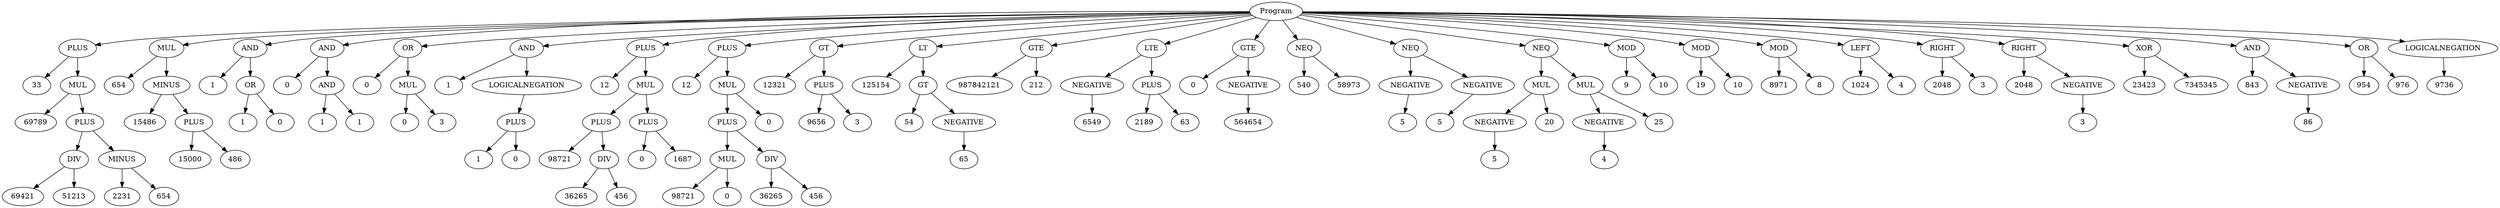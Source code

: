 digraph ExpressionGraph {
4398671312 [label="Program"];
4398671312 -> 4398663376;
4398663376 [label="PLUS"];
4398663376 -> 4397025936;
4398663376 -> 4398663312;
4397025936 [label="33"];
4398663312 [label="MUL"];
4398663312 -> 4397036560;
4398663312 -> 4398663248;
4397036560 [label="69789"];
4398663248 [label="PLUS"];
4398663248 -> 4397023824;
4398663248 -> 4398663184;
4397023824 [label="DIV"];
4397023824 -> 4397035280;
4397023824 -> 4397035024;
4397035280 [label="69421"];
4397035024 [label="51213"];
4398663184 [label="MINUS"];
4398663184 -> 4398663120;
4398663184 -> 4398663056;
4398663120 [label="2231"];
4398663056 [label="654"];
4398671312 -> 4398663824;
4398663824 [label="MUL"];
4398663824 -> 4398663440;
4398663824 -> 4398663760;
4398663440 [label="654"];
4398663760 [label="MINUS"];
4398663760 -> 4398663504;
4398663760 -> 4398663696;
4398663504 [label="15486"];
4398663696 [label="PLUS"];
4398663696 -> 4398663568;
4398663696 -> 4398663632;
4398663568 [label="15000"];
4398663632 [label="486"];
4398671312 -> 4398664208;
4398664208 [label="AND"];
4398664208 -> 4398663888;
4398664208 -> 4398664144;
4398663888 [label="1"];
4398664144 [label="OR"];
4398664144 -> 4398663952;
4398664144 -> 4398664016;
4398663952 [label="1"];
4398664016 [label="0"];
4398671312 -> 4398664528;
4398664528 [label="AND"];
4398664528 -> 4398664080;
4398664528 -> 4398664464;
4398664080 [label="0"];
4398664464 [label="AND"];
4398664464 -> 4398664272;
4398664464 -> 4398664336;
4398664272 [label="1"];
4398664336 [label="1"];
4398671312 -> 4398664848;
4398664848 [label="OR"];
4398664848 -> 4398664400;
4398664848 -> 4398664720;
4398664400 [label="0"];
4398664720 [label="MUL"];
4398664720 -> 4398664592;
4398664720 -> 4398664656;
4398664592 [label="0"];
4398664656 [label="3"];
4398671312 -> 4398665296;
4398665296 [label="AND"];
4398665296 -> 4398664912;
4398665296 -> 4398665168;
4398664912 [label="1"];
4398665168 [label="LOGICALNEGATION"];
4398665168 -> 4398665104;
4398665104 [label="PLUS"];
4398665104 -> 4398664976;
4398665104 -> 4398665040;
4398664976 [label="1"];
4398665040 [label="0"];
4398671312 -> 4398666000;
4398666000 [label="PLUS"];
4398666000 -> 4398665232;
4398666000 -> 4398665936;
4398665232 [label="12"];
4398665936 [label="MUL"];
4398665936 -> 4398665680;
4398665936 -> 4398665872;
4398665680 [label="PLUS"];
4398665680 -> 4398665360;
4398665680 -> 4398665616;
4398665360 [label="98721"];
4398665616 [label="DIV"];
4398665616 -> 4398665488;
4398665616 -> 4398665552;
4398665488 [label="36265"];
4398665552 [label="456"];
4398665872 [label="PLUS"];
4398665872 -> 4398665744;
4398665872 -> 4398665808;
4398665744 [label="0"];
4398665808 [label="1687"];
4398671312 -> 4398666704;
4398666704 [label="PLUS"];
4398666704 -> 4398666064;
4398666704 -> 4398666640;
4398666064 [label="12"];
4398666640 [label="MUL"];
4398666640 -> 4398666512;
4398666640 -> 4398666576;
4398666512 [label="PLUS"];
4398666512 -> 4398666256;
4398666512 -> 4398666448;
4398666256 [label="MUL"];
4398666256 -> 4398666128;
4398666256 -> 4398666192;
4398666128 [label="98721"];
4398666192 [label="0"];
4398666448 [label="DIV"];
4398666448 -> 4398666320;
4398666448 -> 4398666384;
4398666320 [label="36265"];
4398666384 [label="456"];
4398666576 [label="0"];
4398671312 -> 4396971536;
4396971536 [label="GT"];
4396971536 -> 4398666768;
4396971536 -> 4398666960;
4398666768 [label="12321"];
4398666960 [label="PLUS"];
4398666960 -> 4398666832;
4398666960 -> 4398666896;
4398666832 [label="9656"];
4398666896 [label="3"];
4398671312 -> 4398667280;
4398667280 [label="LT"];
4398667280 -> 4398664784;
4398667280 -> 4398667216;
4398664784 [label="125154"];
4398667216 [label="GT"];
4398667216 -> 4398667024;
4398667216 -> 4398667152;
4398667024 [label="54"];
4398667152 [label="NEGATIVE"];
4398667152 -> 4398667088;
4398667088 [label="65"];
4398671312 -> 4398667536;
4398667536 [label="GTE"];
4398667536 -> 4398667344;
4398667536 -> 4398667408;
4398667344 [label="987842121"];
4398667408 [label="212"];
4398671312 -> 4398667920;
4398667920 [label="LTE"];
4398667920 -> 4398667600;
4398667920 -> 4398667792;
4398667600 [label="NEGATIVE"];
4398667600 -> 4398667472;
4398667472 [label="6549"];
4398667792 [label="PLUS"];
4398667792 -> 4398667664;
4398667792 -> 4398667728;
4398667664 [label="2189"];
4398667728 [label="63"];
4398671312 -> 4398668176;
4398668176 [label="GTE"];
4398668176 -> 4398667856;
4398668176 -> 4398668048;
4398667856 [label="0"];
4398668048 [label="NEGATIVE"];
4398668048 -> 4398667984;
4398667984 [label="564654"];
4398671312 -> 4398668368;
4398668368 [label="NEQ"];
4398668368 -> 4398668112;
4398668368 -> 4398668240;
4398668112 [label="540"];
4398668240 [label="58973"];
4398671312 -> 4398668688;
4398668688 [label="NEQ"];
4398668688 -> 4398668432;
4398668688 -> 4398668560;
4398668432 [label="NEGATIVE"];
4398668432 -> 4398668304;
4398668304 [label="5"];
4398668560 [label="NEGATIVE"];
4398668560 -> 4398668496;
4398668496 [label="5"];
4398671312 -> 4398669328;
4398669328 [label="NEQ"];
4398669328 -> 4398668880;
4398669328 -> 4398669136;
4398668880 [label="MUL"];
4398668880 -> 4398668752;
4398668880 -> 4398668816;
4398668752 [label="NEGATIVE"];
4398668752 -> 4398668624;
4398668624 [label="5"];
4398668816 [label="20"];
4398669136 [label="MUL"];
4398669136 -> 4398669008;
4398669136 -> 4398669072;
4398669008 [label="NEGATIVE"];
4398669008 -> 4398668944;
4398668944 [label="4"];
4398669072 [label="25"];
4398671312 -> 4398669456;
4398669456 [label="MOD"];
4398669456 -> 4398669264;
4398669456 -> 4398669392;
4398669264 [label="9"];
4398669392 [label="10"];
4398671312 -> 4398669648;
4398669648 [label="MOD"];
4398669648 -> 4398669520;
4398669648 -> 4398669584;
4398669520 [label="19"];
4398669584 [label="10"];
4398671312 -> 4398669840;
4398669840 [label="MOD"];
4398669840 -> 4398669712;
4398669840 -> 4398669776;
4398669712 [label="8971"];
4398669776 [label="8"];
4398671312 -> 4398670096;
4398670096 [label="LEFT"];
4398670096 -> 4398669904;
4398669904 [label="1024"];
4398670096 -> 4398669968;
4398669968 [label="4"];
4398671312 -> 4398670288;
4398670288 [label="RIGHT"];
4398670288 -> 4398670032;
4398670032 [label="2048"];
4398670288 -> 4398670160;
4398670160 [label="3"];
4398671312 -> 4398670544;
4398670544 [label="RIGHT"];
4398670544 -> 4398670224;
4398670224 [label="2048"];
4398670544 -> 4398670416;
4398670416 [label="NEGATIVE"];
4398670416 -> 4398670352;
4398670352 [label="3"];
4398671312 -> 4398670672;
4398670672 [label="XOR"];
4398670672 -> 4398670480;
4398670672 -> 4398670608;
4398670480 [label="23423"];
4398670608 [label="7345345"];
4398671312 -> 4398670928;
4398670928 [label="AND"];
4398670928 -> 4398670736;
4398670928 -> 4398670864;
4398670736 [label="843"];
4398670864 [label="NEGATIVE"];
4398670864 -> 4398670800;
4398670800 [label="86"];
4398671312 -> 4398671120;
4398671120 [label="OR"];
4398671120 -> 4398670992;
4398671120 -> 4398671056;
4398670992 [label="954"];
4398671056 [label="976"];
4398671312 -> 4398671248;
4398671248 [label="LOGICALNEGATION"];
4398671248 -> 4398671184;
4398671184 [label="9736"];
}
